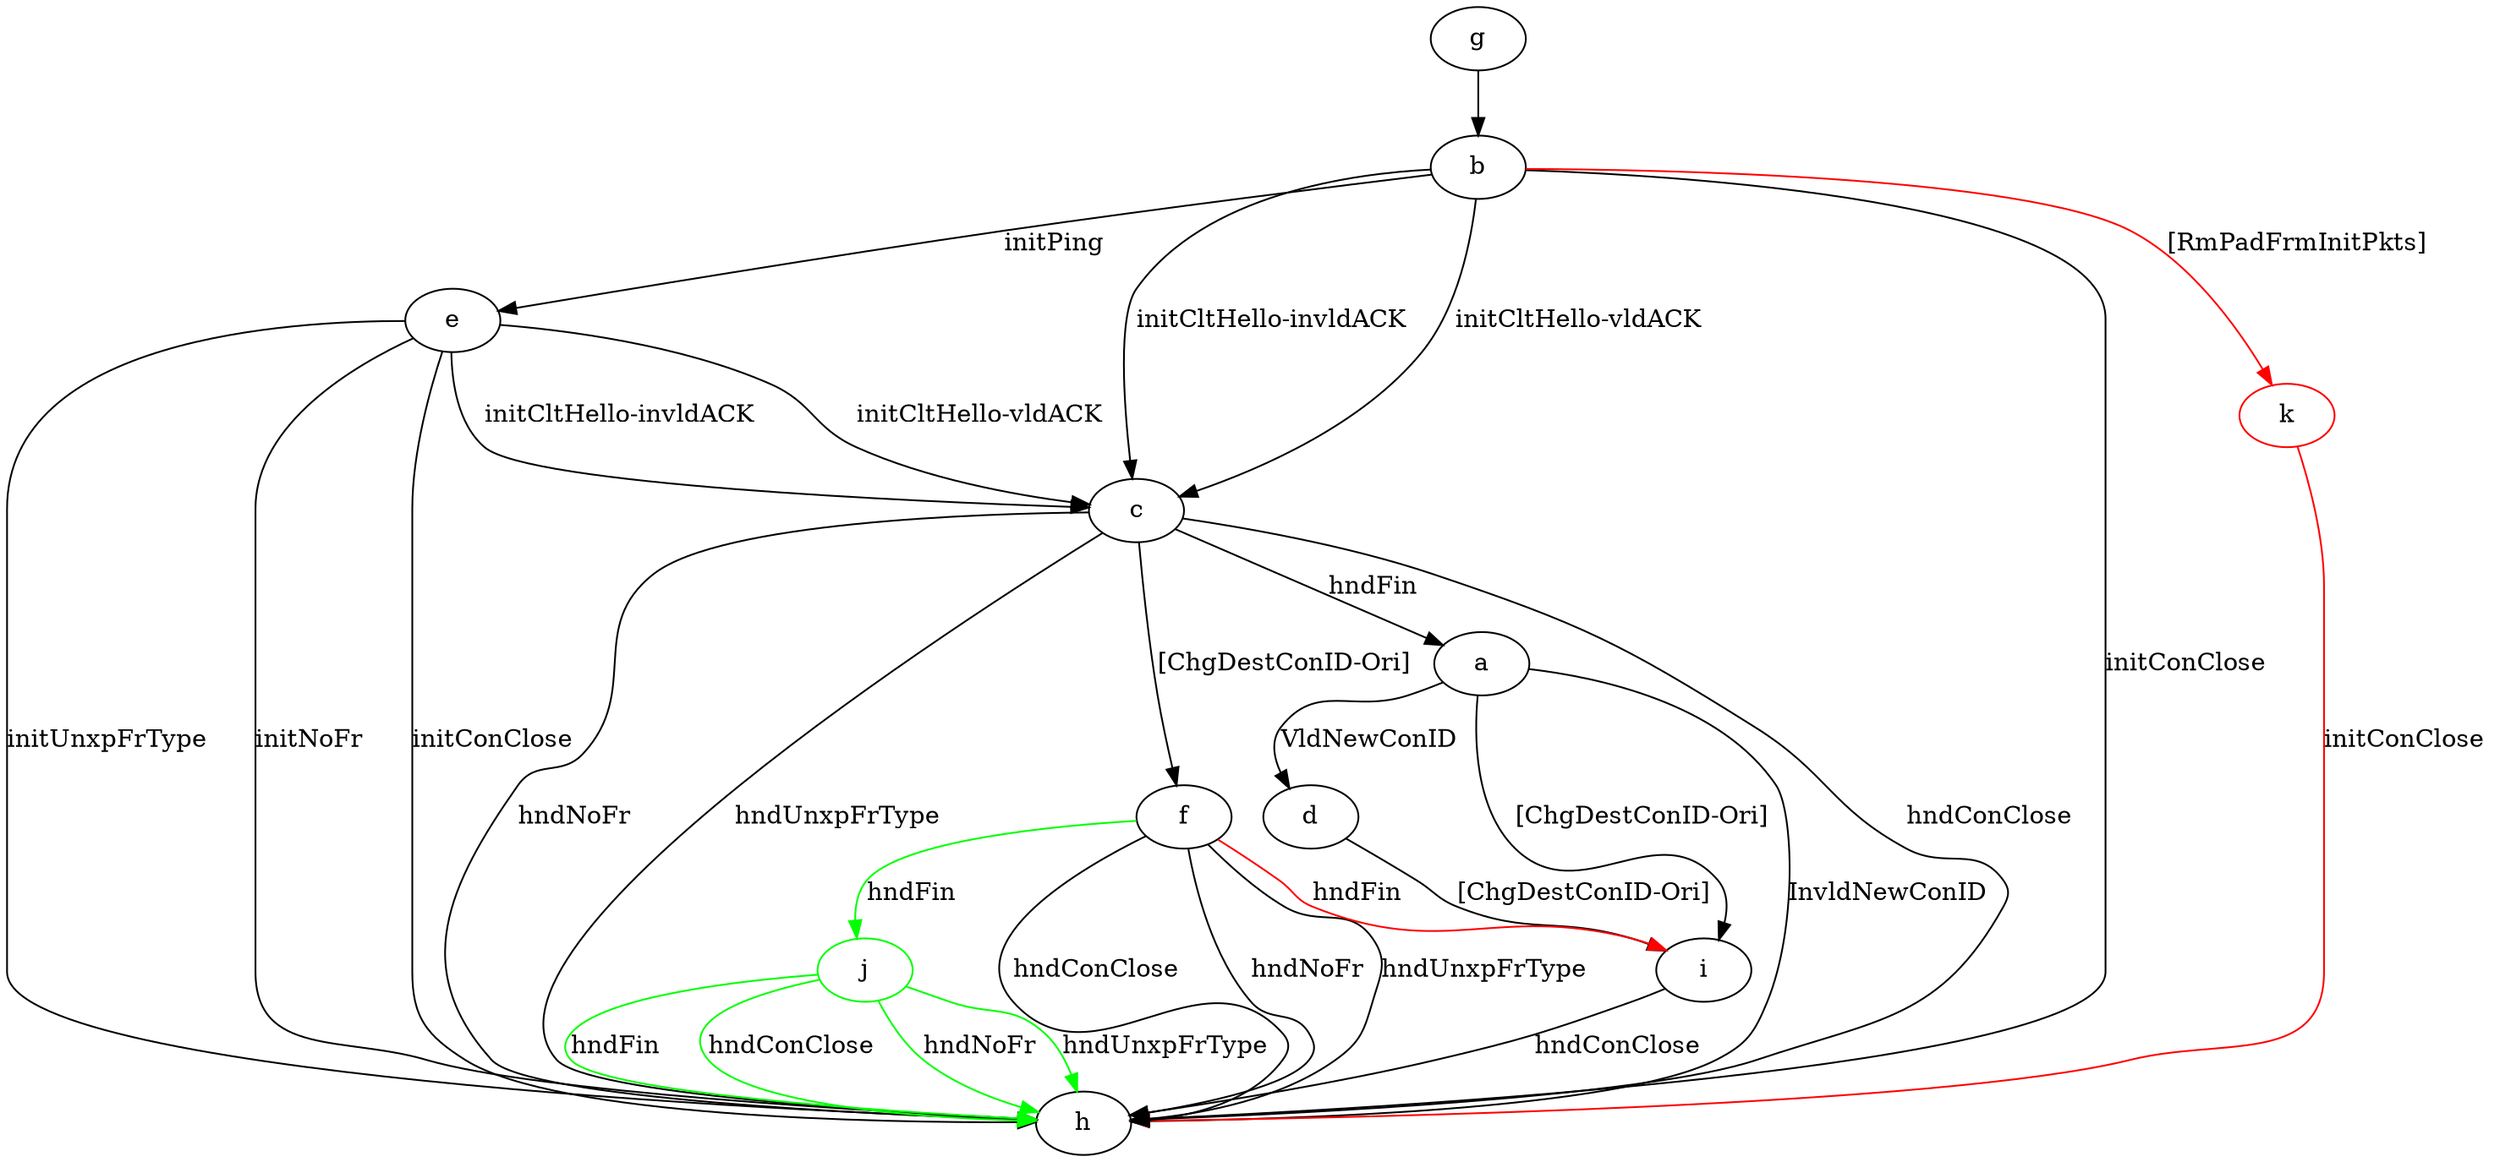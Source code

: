 digraph "" {
	a -> d	[key=0,
		label="VldNewConID "];
	a -> h	[key=0,
		label="InvldNewConID "];
	a -> i	[key=0,
		label="[ChgDestConID-Ori] "];
	b -> c	[key=0,
		label="initCltHello-vldACK "];
	b -> c	[key=1,
		label="initCltHello-invldACK "];
	b -> e	[key=0,
		label="initPing "];
	b -> h	[key=0,
		label="initConClose "];
	k	[color=red];
	b -> k	[key=0,
		color=red,
		label="[RmPadFrmInitPkts] "];
	c -> a	[key=0,
		label="hndFin "];
	c -> f	[key=0,
		label="[ChgDestConID-Ori] "];
	c -> h	[key=0,
		label="hndConClose "];
	c -> h	[key=1,
		label="hndNoFr "];
	c -> h	[key=2,
		label="hndUnxpFrType "];
	d -> i	[key=0,
		label="[ChgDestConID-Ori] "];
	e -> c	[key=0,
		label="initCltHello-vldACK "];
	e -> c	[key=1,
		label="initCltHello-invldACK "];
	e -> h	[key=0,
		label="initConClose "];
	e -> h	[key=1,
		label="initNoFr "];
	e -> h	[key=2,
		label="initUnxpFrType "];
	f -> h	[key=0,
		label="hndConClose "];
	f -> h	[key=1,
		label="hndNoFr "];
	f -> h	[key=2,
		label="hndUnxpFrType "];
	f -> i	[key=0,
		color=red,
		label="hndFin "];
	j	[color=green];
	f -> j	[key=0,
		color=green,
		label="hndFin "];
	g -> b	[key=0];
	i -> h	[key=0,
		label="hndConClose "];
	j -> h	[key=0,
		color=green,
		label="hndFin "];
	j -> h	[key=1,
		color=green,
		label="hndConClose "];
	j -> h	[key=2,
		color=green,
		label="hndNoFr "];
	j -> h	[key=3,
		color=green,
		label="hndUnxpFrType "];
	k -> h	[key=0,
		color=red,
		label="initConClose "];
}
